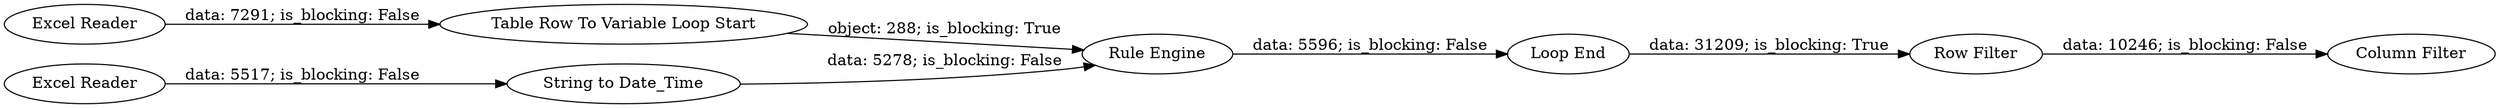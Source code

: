 digraph {
	"-5073134788292067650_3" [label="String to Date_Time"]
	"-5073134788292067650_17" [label="Column Filter"]
	"-5073134788292067650_16" [label="Row Filter"]
	"-5073134788292067650_5" [label="Table Row To Variable Loop Start"]
	"-5073134788292067650_2" [label="Excel Reader"]
	"-5073134788292067650_15" [label="Loop End"]
	"-5073134788292067650_14" [label="Rule Engine"]
	"-5073134788292067650_1" [label="Excel Reader"]
	"-5073134788292067650_1" -> "-5073134788292067650_3" [label="data: 5517; is_blocking: False"]
	"-5073134788292067650_15" -> "-5073134788292067650_16" [label="data: 31209; is_blocking: True"]
	"-5073134788292067650_16" -> "-5073134788292067650_17" [label="data: 10246; is_blocking: False"]
	"-5073134788292067650_5" -> "-5073134788292067650_14" [label="object: 288; is_blocking: True"]
	"-5073134788292067650_3" -> "-5073134788292067650_14" [label="data: 5278; is_blocking: False"]
	"-5073134788292067650_2" -> "-5073134788292067650_5" [label="data: 7291; is_blocking: False"]
	"-5073134788292067650_14" -> "-5073134788292067650_15" [label="data: 5596; is_blocking: False"]
	rankdir=LR
}
